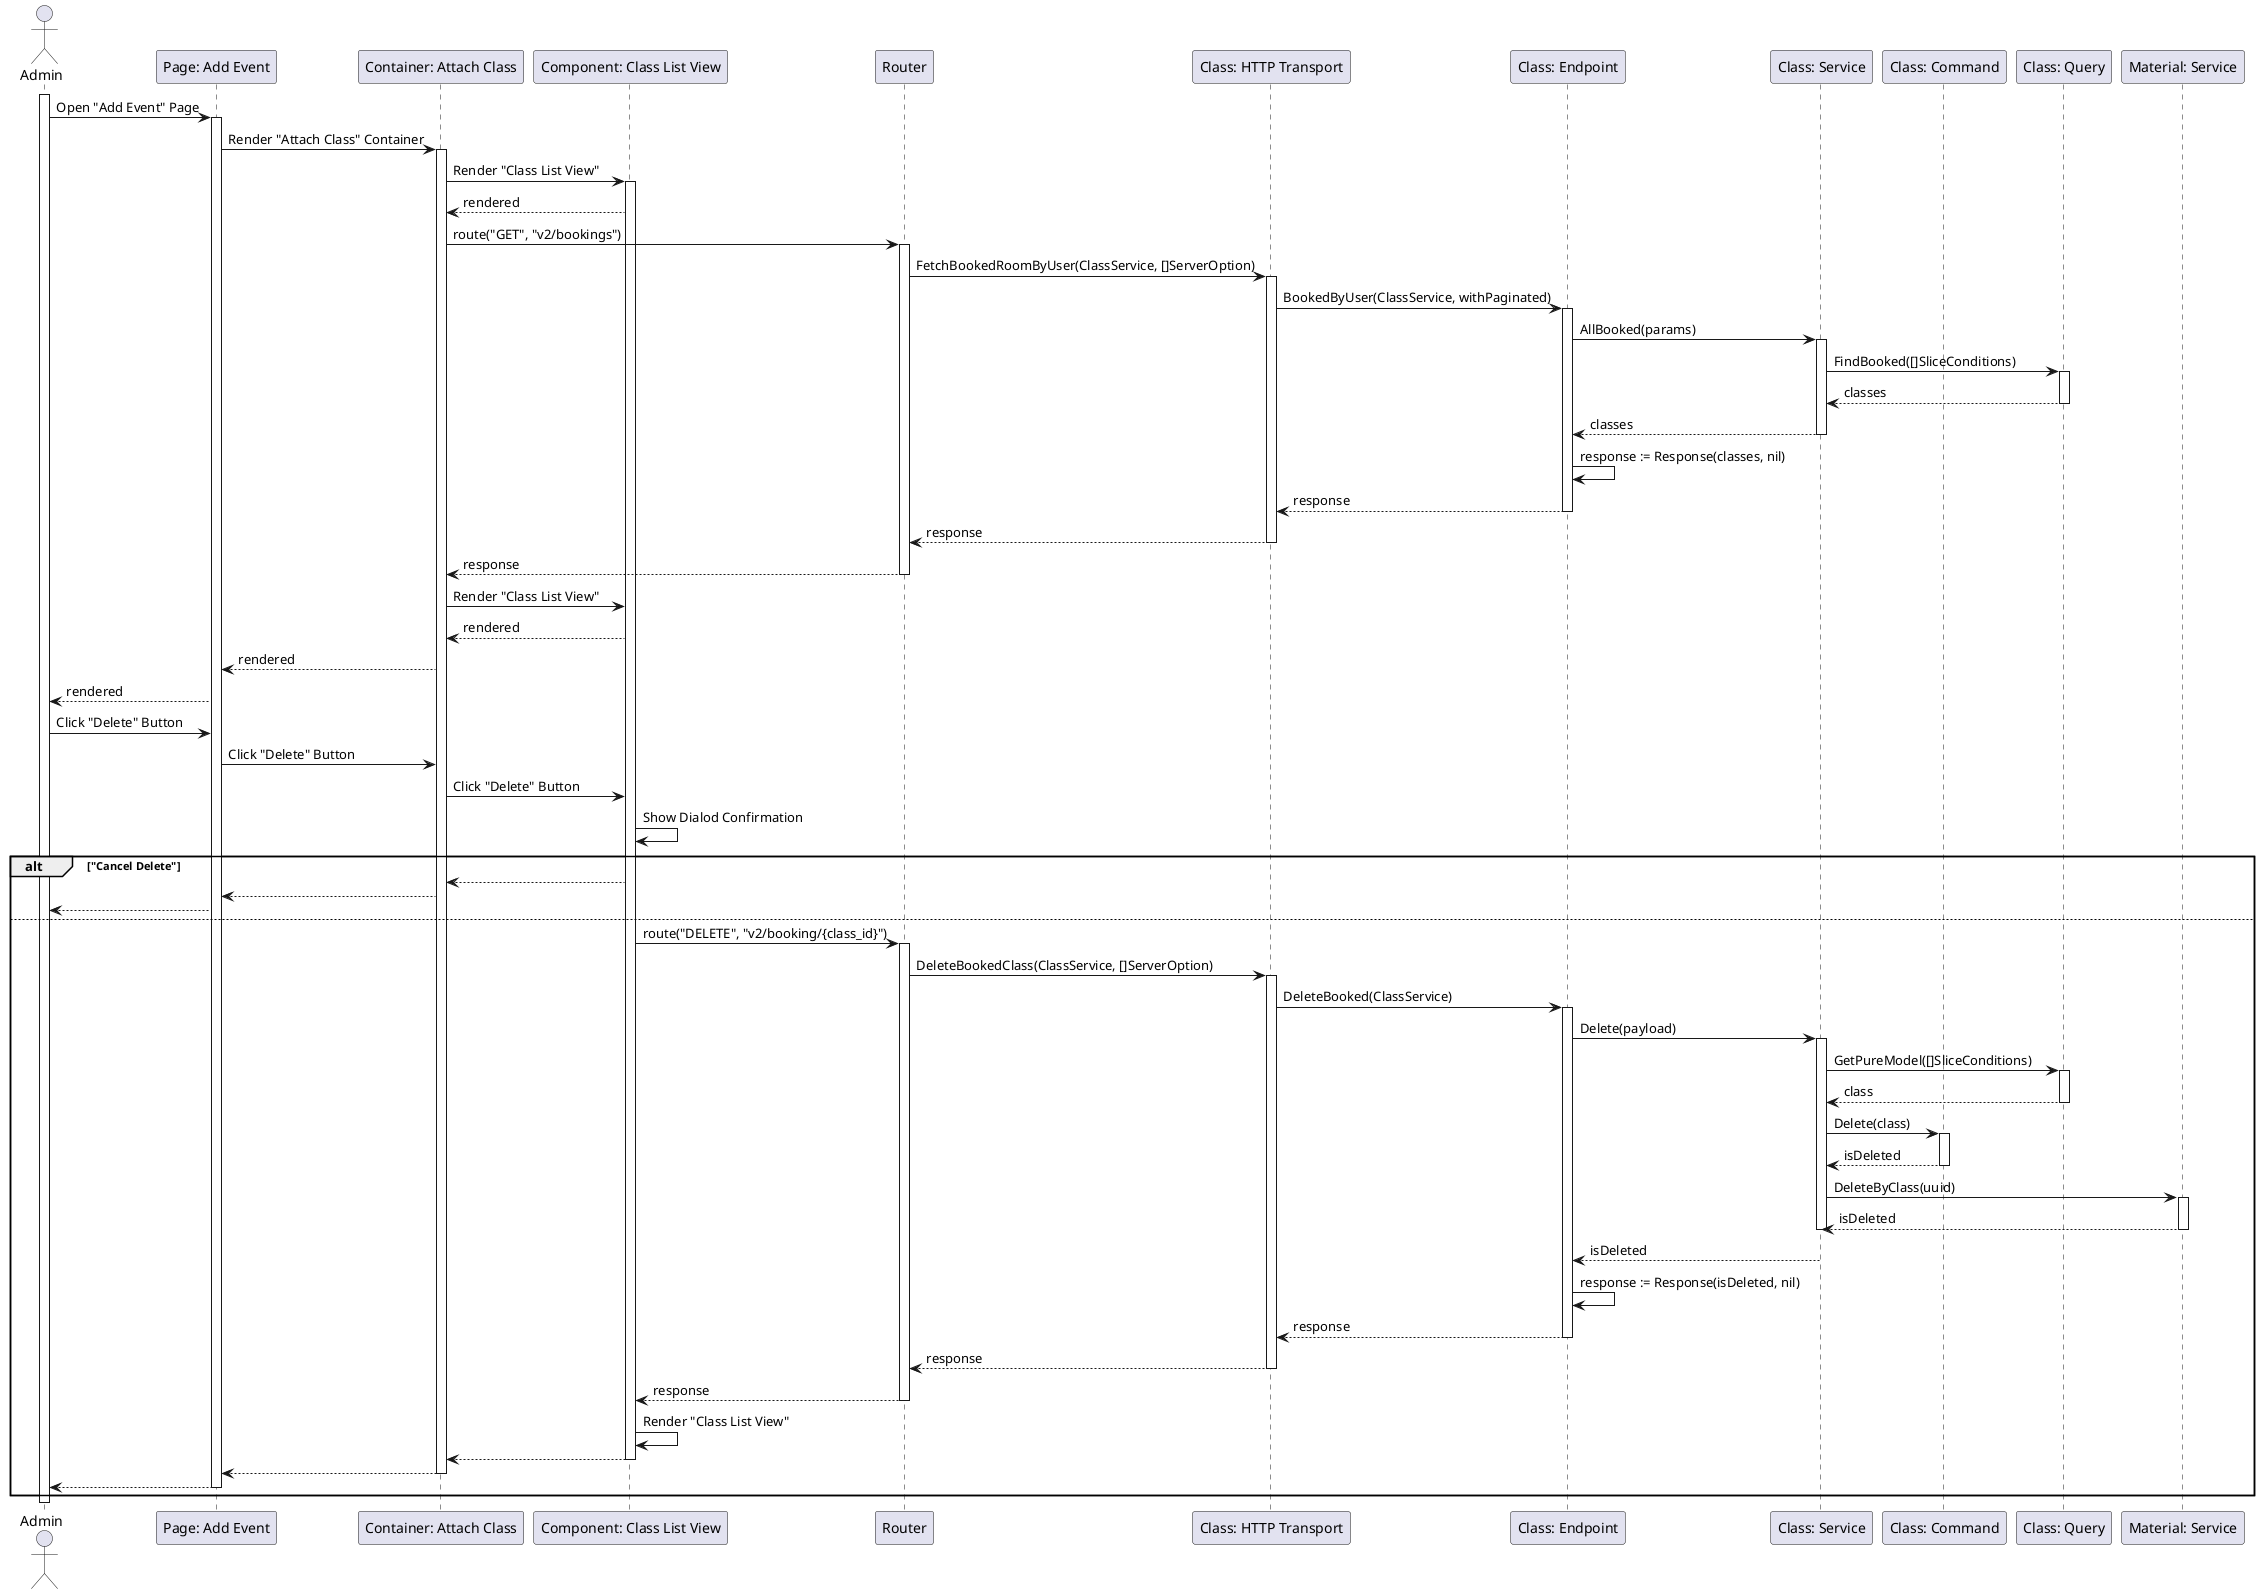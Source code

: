 @startuml UnbookingClass

actor Admin
participant "Page: Add Event" as AddEventPage
participant "Container: Attach Class" as AttachClassContainer
participant "Component: Class List View" as ClassListView
participant "Router" as Router
participant "Class: HTTP Transport" as ClassHTTPTransport
participant "Class: Endpoint" as ClassEndpoint
participant "Class: Service" as ClassService
participant "Class: Command" as ClassCommand
participant "Class: Query" as ClassQuery
participant "Material: Service" as MaterialService

activate Admin

Admin->AddEventPage: Open "Add Event" Page
activate AddEventPage
AddEventPage->AttachClassContainer: Render "Attach Class" Container
activate AttachClassContainer
AttachClassContainer->ClassListView: Render "Class List View"
activate ClassListView
ClassListView-->AttachClassContainer: rendered
AttachClassContainer->Router: route("GET", "v2/bookings")
activate Router
Router->ClassHTTPTransport: FetchBookedRoomByUser(ClassService, []ServerOption)
activate ClassHTTPTransport
ClassHTTPTransport->ClassEndpoint: BookedByUser(ClassService, withPaginated)
activate ClassEndpoint
ClassEndpoint->ClassService: AllBooked(params)

activate ClassService
ClassService->ClassQuery: FindBooked([]SliceConditions)
activate ClassQuery
ClassQuery-->ClassService: classes
deactivate ClassQuery
ClassService-->ClassEndpoint: classes
deactivate ClassService

ClassEndpoint->ClassEndpoint: response := Response(classes, nil)
ClassEndpoint-->ClassHTTPTransport: response
deactivate ClassEndpoint
ClassHTTPTransport-->Router: response
deactivate ClassHTTPTransport
Router-->AttachClassContainer: response
deactivate Router
AttachClassContainer->ClassListView: Render "Class List View"
ClassListView-->AttachClassContainer: rendered
AttachClassContainer-->AddEventPage: rendered
AddEventPage-->Admin: rendered

Admin->AddEventPage: Click "Delete" Button
AddEventPage->AttachClassContainer: Click "Delete" Button
AttachClassContainer->ClassListView: Click "Delete" Button
ClassListView->ClassListView: Show Dialod Confirmation

alt "Cancel Delete"
    ClassListView-->AttachClassContainer
    AttachClassContainer-->AddEventPage
    AddEventPage-->Admin
else
    ClassListView->Router: route("DELETE", "v2/booking/{class_id}")
    activate Router
    Router->ClassHTTPTransport: DeleteBookedClass(ClassService, []ServerOption)
    activate ClassHTTPTransport
    ClassHTTPTransport->ClassEndpoint: DeleteBooked(ClassService)
    activate ClassEndpoint
    ClassEndpoint->ClassService: Delete(payload)

    activate ClassService
    ClassService->ClassQuery: GetPureModel([]SliceConditions)
    activate ClassQuery
    ClassQuery-->ClassService: class
    deactivate ClassQuery

    ClassService->ClassCommand: Delete(class)
    activate ClassCommand
    ClassCommand-->ClassService: isDeleted
    deactivate ClassCommand

    ClassService->MaterialService: DeleteByClass(uuid)
    activate MaterialService
    MaterialService-->ClassService: isDeleted
    deactivate MaterialService
    deactivate ClassService
    
    ClassService-->ClassEndpoint: isDeleted
    ClassEndpoint->ClassEndpoint: response := Response(isDeleted, nil)
    ClassEndpoint-->ClassHTTPTransport: response
    deactivate ClassEndpoint
    ClassHTTPTransport-->Router: response
    deactivate ClassHTTPTransport
    Router-->ClassListView: response
    deactivate Router
    ClassListView->ClassListView: Render "Class List View"
    ClassListView-->AttachClassContainer
    deactivate ClassListView
    AttachClassContainer-->AddEventPage
    deactivate AttachClassContainer
    AddEventPage-->Admin
    deactivate AddEventPage
end

deactivate Admin

@enduml